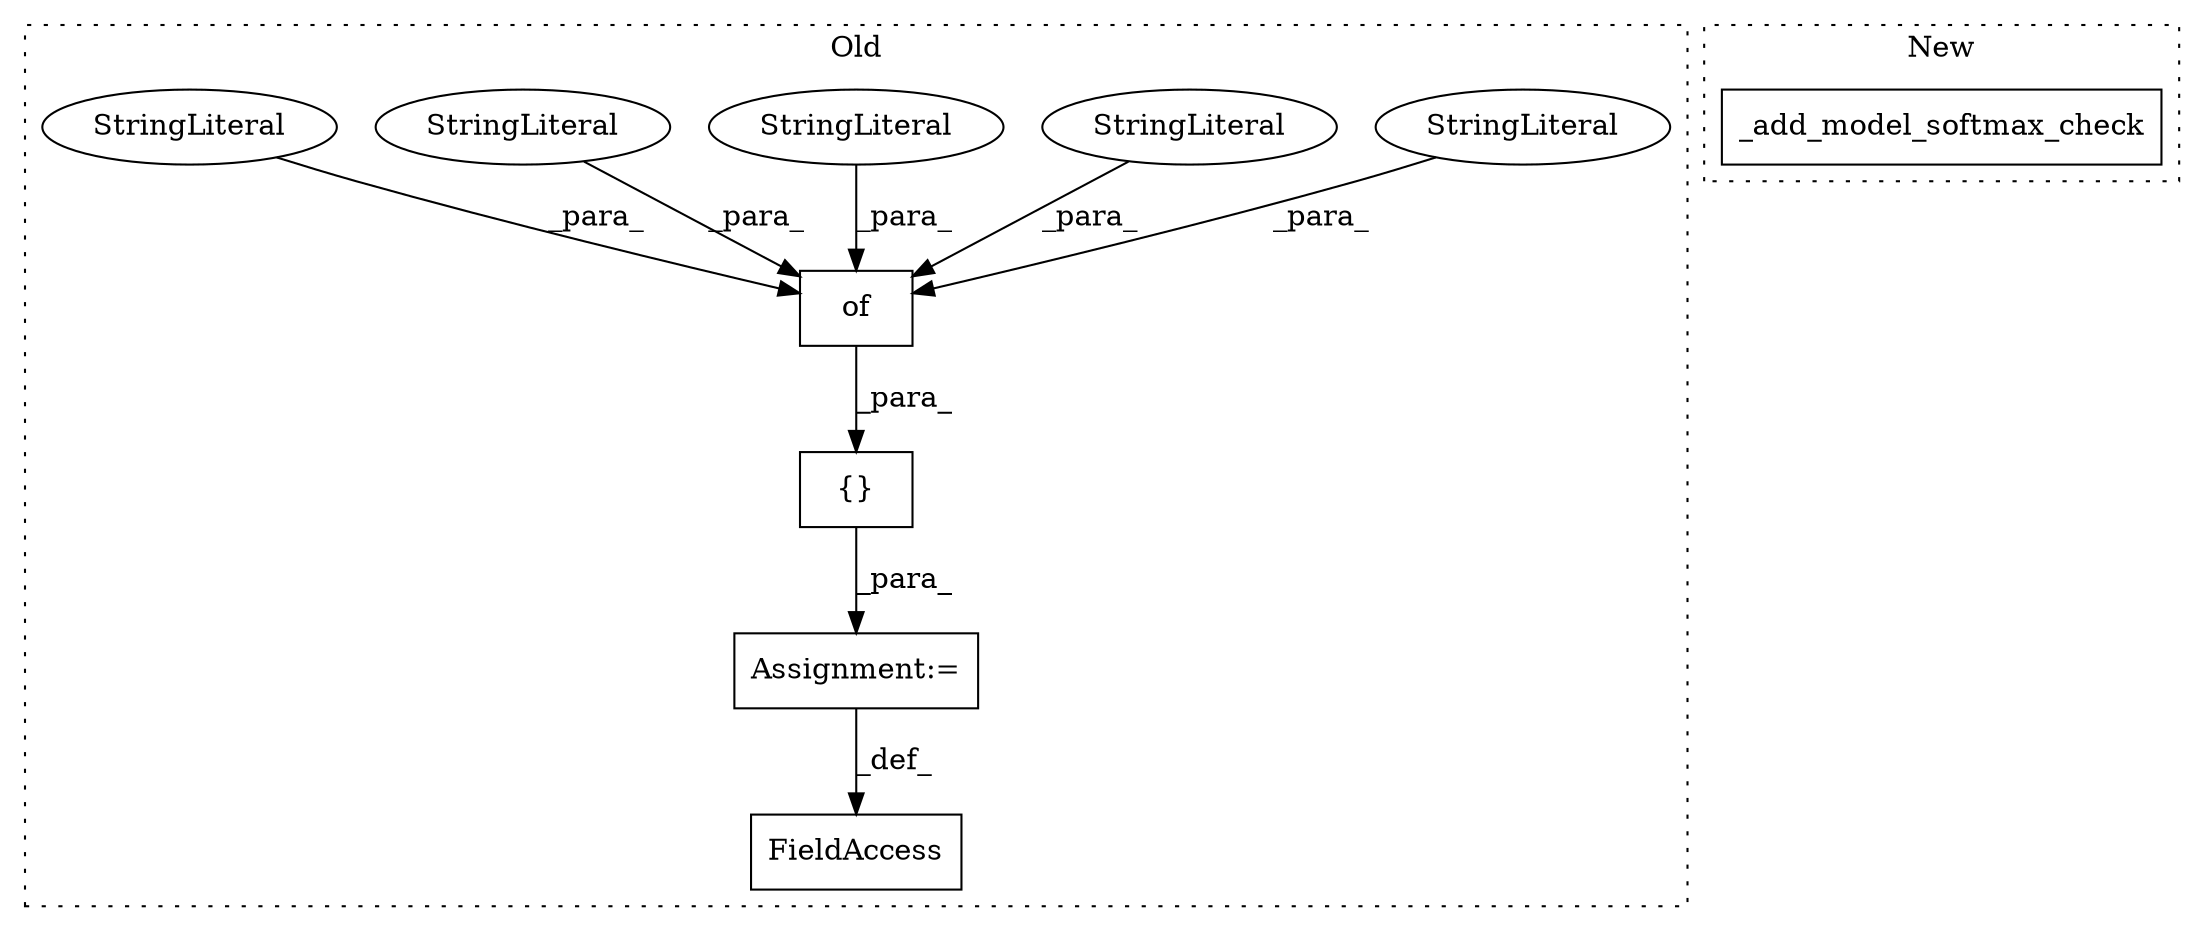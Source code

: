 digraph G {
subgraph cluster0 {
1 [label="of" a="32" s="1493,1665" l="3,1" shape="box"];
3 [label="{}" a="4" s="1488,1666" l="1,1" shape="box"];
4 [label="FieldAccess" a="22" s="1445" l="18" shape="box"];
5 [label="StringLiteral" a="45" s="1578" l="9" shape="ellipse"];
6 [label="StringLiteral" a="45" s="1496" l="7" shape="ellipse"];
7 [label="StringLiteral" a="45" s="1571" l="6" shape="ellipse"];
8 [label="Assignment:=" a="7" s="1463" l="1" shape="box"];
9 [label="StringLiteral" a="45" s="1588" l="9" shape="ellipse"];
10 [label="StringLiteral" a="45" s="1598" l="67" shape="ellipse"];
label = "Old";
style="dotted";
}
subgraph cluster1 {
2 [label="_add_model_softmax_check" a="32" s="1259" l="26" shape="box"];
label = "New";
style="dotted";
}
1 -> 3 [label="_para_"];
3 -> 8 [label="_para_"];
5 -> 1 [label="_para_"];
6 -> 1 [label="_para_"];
7 -> 1 [label="_para_"];
8 -> 4 [label="_def_"];
9 -> 1 [label="_para_"];
10 -> 1 [label="_para_"];
}